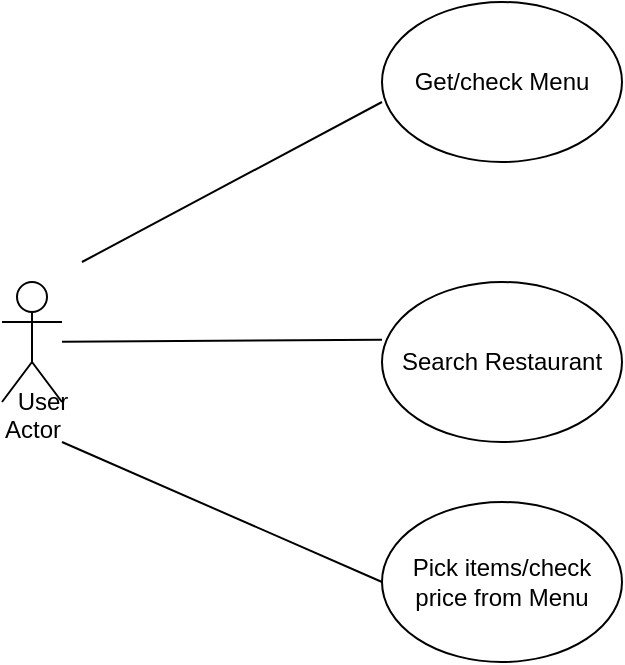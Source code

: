 <mxfile version="14.6.9" type="github">
  <diagram id="LGcueUOSImnoDkA3aZYf" name="Page-1">
    <mxGraphModel dx="1038" dy="556" grid="1" gridSize="10" guides="1" tooltips="1" connect="1" arrows="1" fold="1" page="1" pageScale="1" pageWidth="850" pageHeight="1100" math="0" shadow="0">
      <root>
        <mxCell id="0" />
        <mxCell id="1" parent="0" />
        <object label="Search Restaurant" id="U4uF0FipN8E8lc0t1gmk-1">
          <mxCell style="ellipse;whiteSpace=wrap;html=1;" vertex="1" parent="1">
            <mxGeometry x="360" y="250" width="120" height="80" as="geometry" />
          </mxCell>
        </object>
        <object label="Get/check Menu" id="U4uF0FipN8E8lc0t1gmk-2">
          <mxCell style="ellipse;whiteSpace=wrap;html=1;" vertex="1" parent="1">
            <mxGeometry x="360" y="110" width="120" height="80" as="geometry" />
          </mxCell>
        </object>
        <object label="Pick items/check price from Menu" id="U4uF0FipN8E8lc0t1gmk-3">
          <mxCell style="ellipse;whiteSpace=wrap;html=1;" vertex="1" parent="1">
            <mxGeometry x="360" y="360" width="120" height="80" as="geometry" />
          </mxCell>
        </object>
        <mxCell id="U4uF0FipN8E8lc0t1gmk-4" value="Actor" style="shape=umlActor;verticalLabelPosition=bottom;verticalAlign=top;html=1;outlineConnect=0;" vertex="1" parent="1">
          <mxGeometry x="170" y="250" width="30" height="60" as="geometry" />
        </mxCell>
        <mxCell id="U4uF0FipN8E8lc0t1gmk-7" value="User&lt;br&gt;" style="text;html=1;align=center;verticalAlign=middle;resizable=0;points=[];autosize=1;strokeColor=none;" vertex="1" parent="1">
          <mxGeometry x="170" y="300" width="40" height="20" as="geometry" />
        </mxCell>
        <mxCell id="U4uF0FipN8E8lc0t1gmk-8" value="" style="endArrow=none;html=1;entryX=0;entryY=0.625;entryDx=0;entryDy=0;entryPerimeter=0;" edge="1" parent="1" target="U4uF0FipN8E8lc0t1gmk-2">
          <mxGeometry width="50" height="50" relative="1" as="geometry">
            <mxPoint x="210" y="240" as="sourcePoint" />
            <mxPoint x="260" y="190" as="targetPoint" />
          </mxGeometry>
        </mxCell>
        <mxCell id="U4uF0FipN8E8lc0t1gmk-9" value="" style="endArrow=none;html=1;entryX=0;entryY=0.361;entryDx=0;entryDy=0;entryPerimeter=0;" edge="1" parent="1" source="U4uF0FipN8E8lc0t1gmk-4" target="U4uF0FipN8E8lc0t1gmk-1">
          <mxGeometry width="50" height="50" relative="1" as="geometry">
            <mxPoint x="400" y="310" as="sourcePoint" />
            <mxPoint x="450" y="260" as="targetPoint" />
          </mxGeometry>
        </mxCell>
        <mxCell id="U4uF0FipN8E8lc0t1gmk-10" value="" style="endArrow=none;html=1;entryX=0;entryY=0.5;entryDx=0;entryDy=0;" edge="1" parent="1" target="U4uF0FipN8E8lc0t1gmk-3">
          <mxGeometry width="50" height="50" relative="1" as="geometry">
            <mxPoint x="200" y="330" as="sourcePoint" />
            <mxPoint x="270" y="320" as="targetPoint" />
          </mxGeometry>
        </mxCell>
      </root>
    </mxGraphModel>
  </diagram>
</mxfile>
